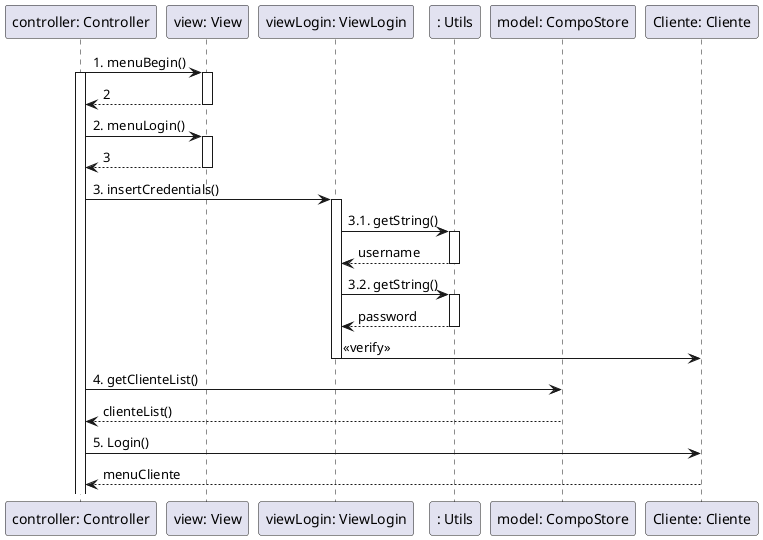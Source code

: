 @startuml
participant "controller: Controller" as C
participant "view: View" as V
participant "viewLogin: ViewLogin" as L
participant ": Utils" as U
participant "model: CompoStore" as s
participant "Cliente: Cliente" as u

C -> V : 1. menuBegin()

activate C

activate V
V-->C : 2
deactivate V

C -> V : 2. menuLogin()

activate V
V-->C : 3
deactivate V
C -> L : 3. insertCredentials()
activate L
L -> U : 3.1. getString()
activate U
U --> L : username
deactivate U
L -> U : 3.2. getString()
activate U
U --> L : password
deactivate U
L -> u : <<verify>>
deactivate L
C -> s : 4. getClienteList()
s --> C : clienteList()
C -> u : 5. Login()
u --> C : menuCliente

deactivate L
@enduml